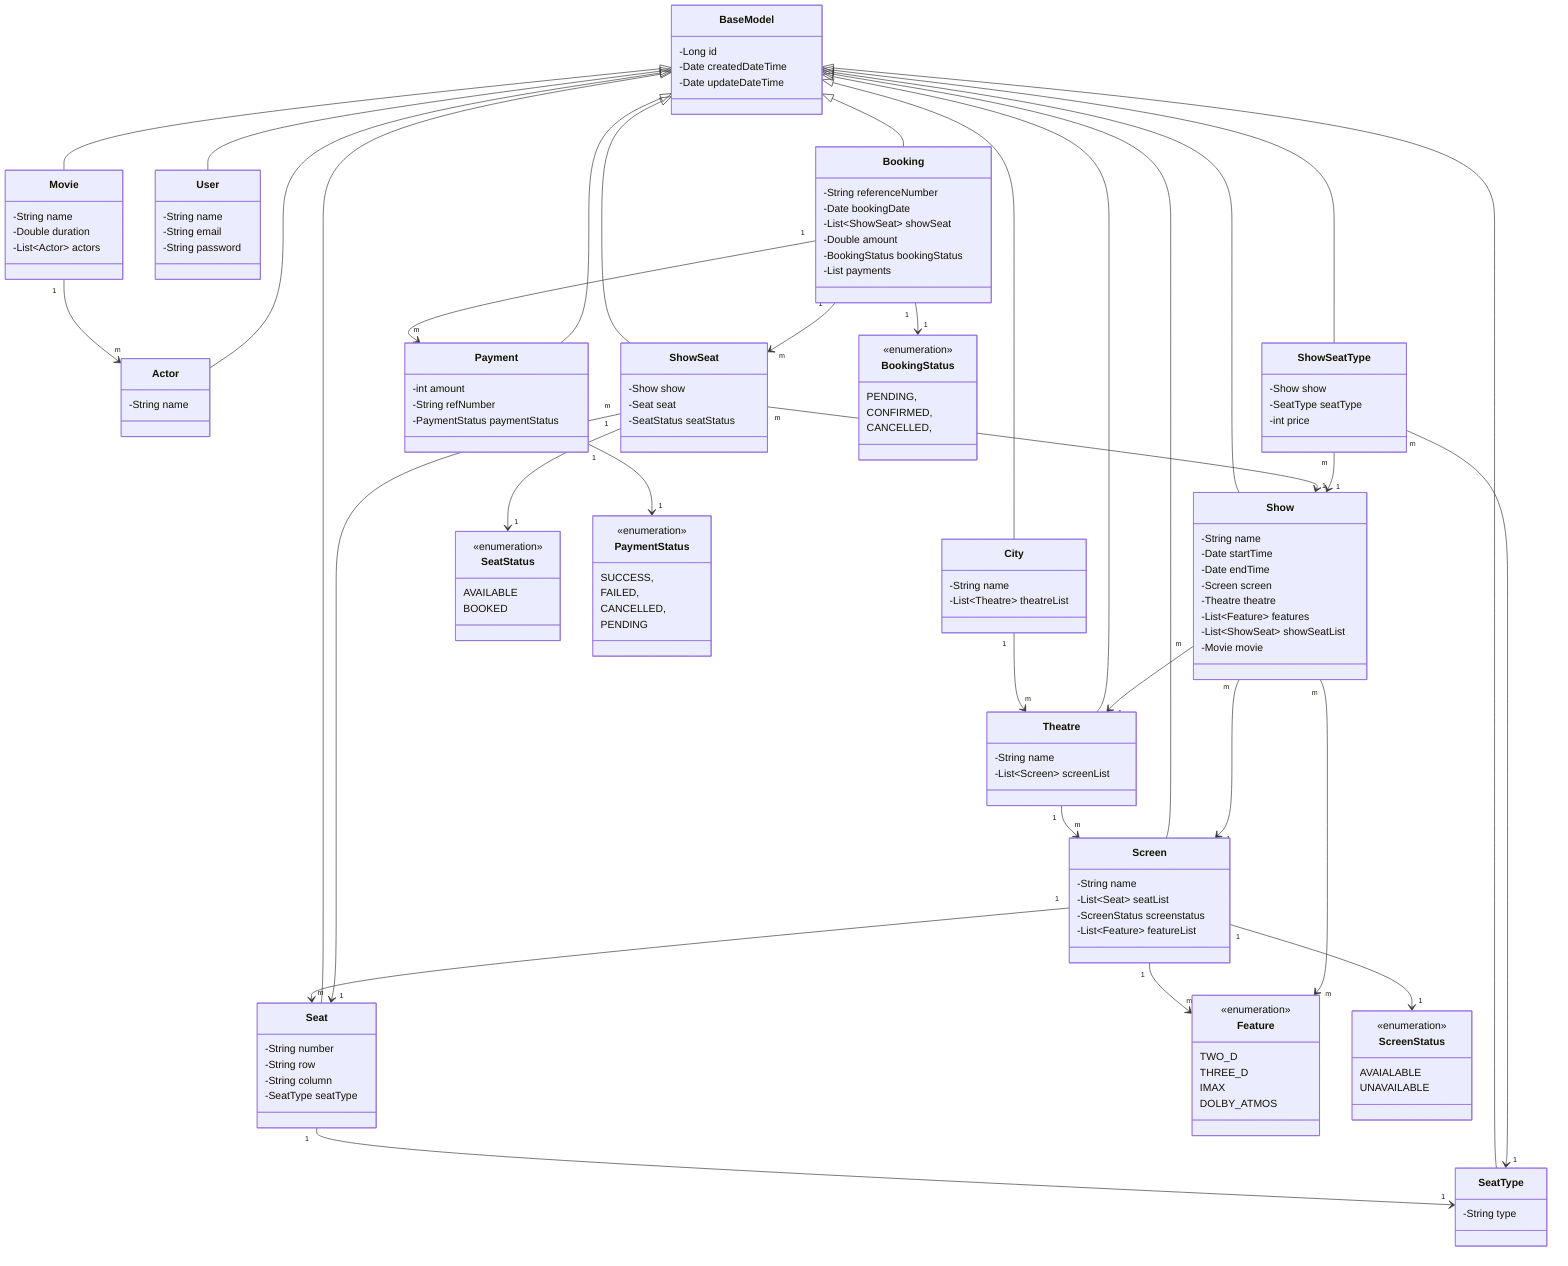%%{init : {'config' : {'class' : {'hideEmptyMethodBox': true}}}}%%
classDiagram
class BaseModel{
-Long id
-Date createdDateTime
-Date updateDateTime
}

BaseModel <|-- City
class City{
-String name
-List~Theatre~ theatreList
}
City "1" --> "m" Theatre

BaseModel <|-- Movie
class Movie{
-String name
-Double duration
-List~Actor~ actors
}

Movie "1" --> "m" Actor

BaseModel<|-- Actor
class Actor{
-String name
}

BaseModel <|-- Theatre
class Theatre{
-String name
-List~Screen~ screenList
}
Theatre "1" --> "m" Screen

BaseModel <|-- Screen
class Screen{
-String name
-List~Seat~ seatList
-ScreenStatus screenstatus
-List~Feature~ featureList
}
Screen  "1" --> "m" Seat
Screen "1" --> "m" Feature
Screen "1" --> "1" ScreenStatus

class ScreenStatus{
<<enumeration>>
AVAIALABLE
UNAVAILABLE
}

class Feature{
<<enumeration>>
TWO_D
THREE_D
IMAX
DOLBY_ATMOS
}

BaseModel <|-- Seat
class Seat{
-String number
-String row
-String column
-SeatType seatType
}

Seat "1" --> "1" SeatType

BaseModel <|-- SeatType
class SeatType{
-String type
}

BaseModel <|-- Show
class Show{
-String name
-Date startTime
-Date endTime
-Screen screen
-Theatre theatre
-List~Feature~ features
-List~ShowSeat~ showSeatList
-Movie movie
}
Show "m" --> "1" Screen
Show "m" --> "1" Theatre
Show "m" --> "m" Feature

BaseModel <|-- ShowSeat
class ShowSeat{
-Show show
-Seat seat
-SeatStatus seatStatus
}
ShowSeat "m" --> "1" Seat
ShowSeat "m" --> "1" Show
ShowSeat "1" --> "1" SeatStatus

class SeatStatus{
<<enumeration>>
AVAILABLE
BOOKED
}

BaseModel <|-- ShowSeatType
class ShowSeatType{
-Show show
-SeatType seatType
-int price
}
ShowSeatType "m" --> "1" Show
ShowSeatType "m" --> "1" SeatType

BaseModel <|-- User
class User{
-String name
-String email
-String password
}

BaseModel <|-- Booking
class Booking{
-String referenceNumber
-Date bookingDate
-List~ShowSeat~ showSeat
-Double amount
-BookingStatus bookingStatus
-List<Payment> payments
    }
Booking "1" --> "m" ShowSeat
Booking "1" --> "m" Payment
Booking "1" --> "1" BookingStatus


BaseModel <|-- Payment
class Payment{
-int amount
-String refNumber
-PaymentStatus paymentStatus
}
Payment "1" --> "1" PaymentStatus

class PaymentStatus{
<<enumeration>>
SUCCESS,
FAILED,
CANCELLED,
PENDING
}

class BookingStatus{
<<enumeration>>
PENDING,
CONFIRMED,
CANCELLED,
}